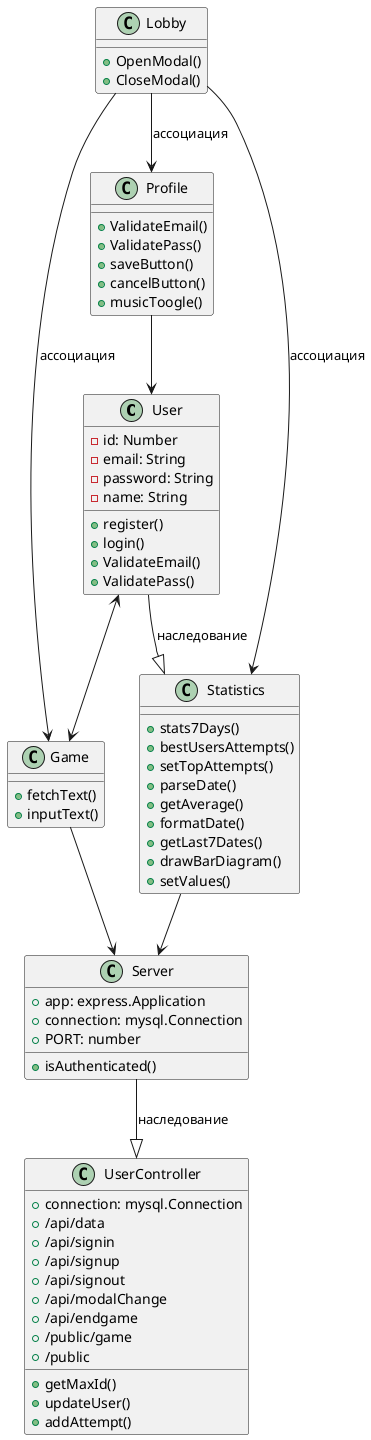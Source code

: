 @startuml

' Классы:
'-------------

class User {
 - id: Number
 - email: String
 - password: String
 - name: String
 + register()
 + login()
 + ValidateEmail()
 + ValidatePass()
}

class Game {
 + fetchText()
 + inputText()
}

class Statistics {
 + stats7Days()
 + bestUsersAttempts()
 + setTopAttempts()
 + parseDate()
 + getAverage()
 + formatDate()
 + getLast7Dates()
 + drawBarDiagram()
 + setValues()
}

class Profile {
 + ValidateEmail()
 + ValidatePass()
 + saveButton()
 + cancelButton()
 + musicToogle()
}

class Lobby {
 + OpenModal()
 + CloseModal()
}
class Server {
 +app: express.Application
 +connection: mysql.Connection
 +PORT: number
 + isAuthenticated()

}

class UserController {
 + connection: mysql.Connection
 + /api/data
 + /api/signin
 + /api/signup
 + /api/signout
 + /api/modalChange
 + /api/endgame
 + /public/game
 + /public
 + getMaxId()
 + updateUser()
 + addAttempt()
}

' Ассоциации:
'-------------

Lobby --> Game : ассоциация
Lobby --> Statistics : ассоциация
Lobby --> Profile : ассоциация
Game --> Server
Statistics --> Server
Profile --> User
User <--> Game
User --|> Statistics  : наследование

Server --|>  UserController : наследование